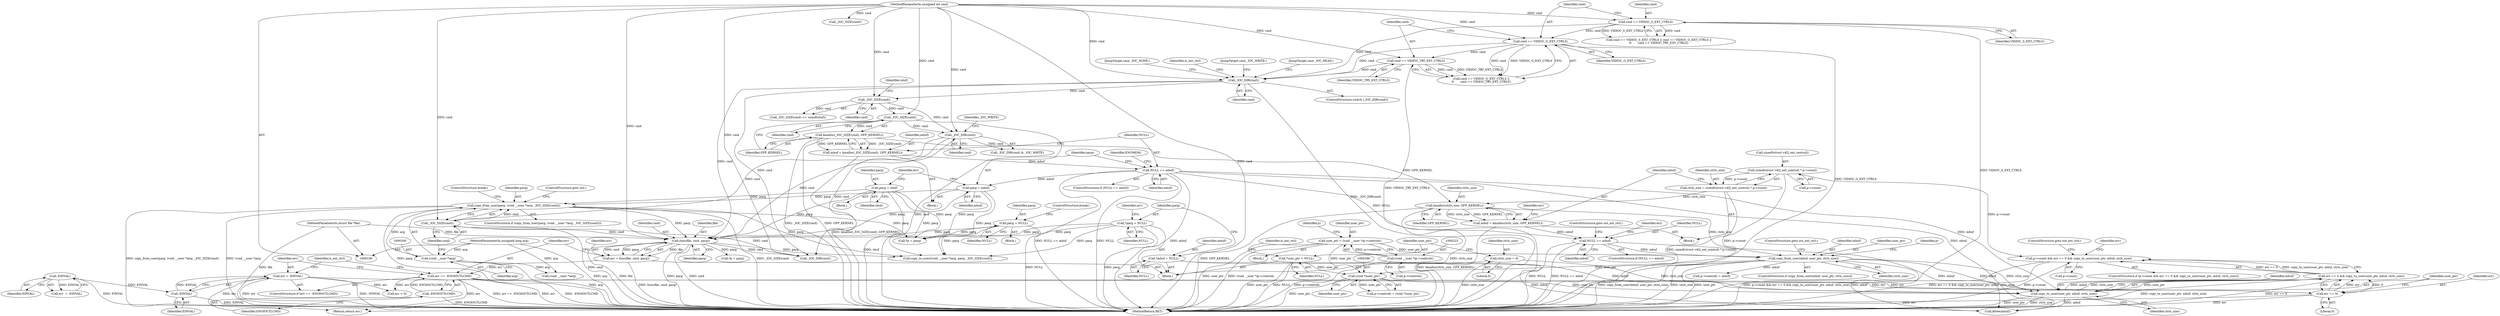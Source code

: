 digraph "1_linux_fc0a80798576f80ca10b3f6c9c7097f12fd1d64e_0@API" {
"1000299" [label="(Call,p->count && err == 0 && copy_to_user(user_ptr, mbuf, ctrls_size))"];
"1000234" [label="(Call,sizeof(struct v4l2_ext_control) * p->count)"];
"1000303" [label="(Call,err == 0 && copy_to_user(user_ptr, mbuf, ctrls_size))"];
"1000304" [label="(Call,err == 0)"];
"1000280" [label="(Call,err = -EINVAL)"];
"1000282" [label="(Call,-EINVAL)"];
"1000124" [label="(Call,-EINVAL)"];
"1000276" [label="(Call,err == -ENOIOCTLCMD)"];
"1000269" [label="(Call,err = func(file, cmd, parg))"];
"1000271" [label="(Call,func(file, cmd, parg))"];
"1000107" [label="(MethodParameterIn,struct file *file)"];
"1000193" [label="(Call,_IOC_DIR(cmd))"];
"1000161" [label="(Call,_IOC_SIZE(cmd))"];
"1000149" [label="(Call,_IOC_DIR(cmd))"];
"1000138" [label="(Call,cmd == VIDIOC_S_EXT_CTRLS)"];
"1000108" [label="(MethodParameterIn,unsigned int cmd)"];
"1000142" [label="(Call,cmd == VIDIOC_G_EXT_CTRLS)"];
"1000145" [label="(Call,cmd == VIDIOC_TRY_EXT_CTRLS)"];
"1000174" [label="(Call,_IOC_SIZE(cmd))"];
"1000202" [label="(Call,_IOC_SIZE(cmd))"];
"1000184" [label="(Call,parg = mbuf)"];
"1000178" [label="(Call,NULL == mbuf)"];
"1000171" [label="(Call,mbuf = kmalloc(_IOC_SIZE(cmd), GFP_KERNEL))"];
"1000173" [label="(Call,kmalloc(_IOC_SIZE(cmd), GFP_KERNEL))"];
"1000166" [label="(Call,parg = sbuf)"];
"1000118" [label="(Call,*parg = NULL)"];
"1000197" [label="(Call,copy_from_user(parg, (void __user *)arg, _IOC_SIZE(cmd)))"];
"1000199" [label="(Call,(void __user *)arg)"];
"1000109" [label="(MethodParameterIn,unsigned long arg)"];
"1000153" [label="(Call,parg = NULL)"];
"1000278" [label="(Call,-ENOIOCTLCMD)"];
"1000307" [label="(Call,copy_to_user(user_ptr, mbuf, ctrls_size))"];
"1000295" [label="(Call,(void *)user_ptr)"];
"1000220" [label="(Call,user_ptr = (void __user *)p->controls)"];
"1000222" [label="(Call,(void __user *)p->controls)"];
"1000132" [label="(Call,*user_ptr = NULL)"];
"1000259" [label="(Call,copy_from_user(mbuf, user_ptr, ctrls_size))"];
"1000250" [label="(Call,NULL == mbuf)"];
"1000240" [label="(Call,mbuf = kmalloc(ctrls_size, GFP_KERNEL))"];
"1000242" [label="(Call,kmalloc(ctrls_size, GFP_KERNEL))"];
"1000232" [label="(Call,ctrls_size = sizeof(struct v4l2_ext_control) * p->count)"];
"1000114" [label="(Call,*mbuf = NULL)"];
"1000128" [label="(Call,ctrls_size = 0)"];
"1000108" [label="(MethodParameterIn,unsigned int cmd)"];
"1000249" [label="(ControlStructure,if (NULL == mbuf))"];
"1000109" [label="(MethodParameterIn,unsigned long arg)"];
"1000274" [label="(Identifier,parg)"];
"1000308" [label="(Identifier,user_ptr)"];
"1000199" [label="(Call,(void __user *)arg)"];
"1000235" [label="(Call,sizeof(struct v4l2_ext_control))"];
"1000243" [label="(Identifier,ctrls_size)"];
"1000114" [label="(Call,*mbuf = NULL)"];
"1000197" [label="(Call,copy_from_user(parg, (void __user *)arg, _IOC_SIZE(cmd)))"];
"1000288" [label="(Call,*p = parg)"];
"1000298" [label="(ControlStructure,if (p->count && err == 0 && copy_to_user(user_ptr, mbuf, ctrls_size)))"];
"1000120" [label="(Identifier,NULL)"];
"1000295" [label="(Call,(void *)user_ptr)"];
"1000180" [label="(Identifier,mbuf)"];
"1000207" [label="(Identifier,is_ext_ctrl)"];
"1000304" [label="(Call,err == 0)"];
"1000137" [label="(Call,cmd == VIDIOC_S_EXT_CTRLS || cmd == VIDIOC_G_EXT_CTRLS ||\n\t\t       cmd == VIDIOC_TRY_EXT_CTRLS)"];
"1000176" [label="(Identifier,GFP_KERNEL)"];
"1000345" [label="(MethodReturn,RET)"];
"1000128" [label="(Call,ctrls_size = 0)"];
"1000175" [label="(Identifier,cmd)"];
"1000161" [label="(Call,_IOC_SIZE(cmd))"];
"1000158" [label="(JumpTarget,case _IOC_WRITE:)"];
"1000271" [label="(Call,func(file, cmd, parg))"];
"1000134" [label="(Identifier,NULL)"];
"1000139" [label="(Identifier,cmd)"];
"1000122" [label="(Call,err  = -EINVAL)"];
"1000154" [label="(Identifier,parg)"];
"1000162" [label="(Identifier,cmd)"];
"1000309" [label="(Identifier,mbuf)"];
"1000153" [label="(Call,parg = NULL)"];
"1000188" [label="(Identifier,err)"];
"1000285" [label="(Identifier,is_ext_ctrl)"];
"1000116" [label="(Identifier,NULL)"];
"1000307" [label="(Call,copy_to_user(user_ptr, mbuf, ctrls_size))"];
"1000277" [label="(Identifier,err)"];
"1000125" [label="(Identifier,EINVAL)"];
"1000204" [label="(ControlStructure,goto out;)"];
"1000179" [label="(Identifier,NULL)"];
"1000232" [label="(Call,ctrls_size = sizeof(struct v4l2_ext_control) * p->count)"];
"1000136" [label="(Identifier,is_ext_ctrl)"];
"1000297" [label="(Identifier,user_ptr)"];
"1000144" [label="(Identifier,VIDIOC_G_EXT_CTRLS)"];
"1000266" [label="(Identifier,p)"];
"1000275" [label="(ControlStructure,if (err == -ENOIOCTLCMD))"];
"1000205" [label="(ControlStructure,break;)"];
"1000174" [label="(Call,_IOC_SIZE(cmd))"];
"1000253" [label="(ControlStructure,goto out_ext_ctrl;)"];
"1000118" [label="(Call,*parg = NULL)"];
"1000178" [label="(Call,NULL == mbuf)"];
"1000255" [label="(Identifier,err)"];
"1000323" [label="(Call,_IOC_DIR(cmd))"];
"1000173" [label="(Call,kmalloc(_IOC_SIZE(cmd), GFP_KERNEL))"];
"1000147" [label="(Identifier,VIDIOC_TRY_EXT_CTRLS)"];
"1000150" [label="(Identifier,cmd)"];
"1000165" [label="(Block,)"];
"1000246" [label="(Identifier,err)"];
"1000224" [label="(Call,p->controls)"];
"1000172" [label="(Identifier,mbuf)"];
"1000259" [label="(Call,copy_from_user(mbuf, user_ptr, ctrls_size))"];
"1000222" [label="(Call,(void __user *)p->controls)"];
"1000231" [label="(Block,)"];
"1000280" [label="(Call,err = -EINVAL)"];
"1000201" [label="(Identifier,arg)"];
"1000234" [label="(Call,sizeof(struct v4l2_ext_control) * p->count)"];
"1000329" [label="(Call,(void __user *)arg)"];
"1000164" [label="(Identifier,sbuf)"];
"1000160" [label="(Call,_IOC_SIZE(cmd) <= sizeof(sbuf))"];
"1000143" [label="(Identifier,cmd)"];
"1000132" [label="(Call,*user_ptr = NULL)"];
"1000140" [label="(Identifier,VIDIOC_S_EXT_CTRLS)"];
"1000130" [label="(Literal,0)"];
"1000184" [label="(Call,parg = mbuf)"];
"1000312" [label="(Identifier,err)"];
"1000142" [label="(Call,cmd == VIDIOC_G_EXT_CTRLS)"];
"1000279" [label="(Identifier,ENOIOCTLCMD)"];
"1000244" [label="(Identifier,GFP_KERNEL)"];
"1000315" [label="(ControlStructure,goto out_ext_ctrl;)"];
"1000299" [label="(Call,p->count && err == 0 && copy_to_user(user_ptr, mbuf, ctrls_size))"];
"1000237" [label="(Call,p->count)"];
"1000151" [label="(Block,)"];
"1000221" [label="(Identifier,user_ptr)"];
"1000264" [label="(Call,p->controls = mbuf)"];
"1000115" [label="(Identifier,mbuf)"];
"1000166" [label="(Call,parg = sbuf)"];
"1000270" [label="(Identifier,err)"];
"1000240" [label="(Call,mbuf = kmalloc(ctrls_size, GFP_KERNEL))"];
"1000133" [label="(Identifier,user_ptr)"];
"1000141" [label="(Call,cmd == VIDIOC_G_EXT_CTRLS ||\n\t\t       cmd == VIDIOC_TRY_EXT_CTRLS)"];
"1000193" [label="(Call,_IOC_DIR(cmd))"];
"1000276" [label="(Call,err == -ENOIOCTLCMD)"];
"1000328" [label="(Call,copy_to_user((void __user *)arg, parg, _IOC_SIZE(cmd)))"];
"1000300" [label="(Call,p->count)"];
"1000129" [label="(Identifier,ctrls_size)"];
"1000186" [label="(Identifier,mbuf)"];
"1000208" [label="(Block,)"];
"1000156" [label="(ControlStructure,break;)"];
"1000272" [label="(Identifier,file)"];
"1000263" [label="(ControlStructure,goto out_ext_ctrl;)"];
"1000241" [label="(Identifier,mbuf)"];
"1000198" [label="(Identifier,parg)"];
"1000192" [label="(Call,_IOC_DIR(cmd) & _IOC_WRITE)"];
"1000183" [label="(Identifier,ENOMEM)"];
"1000195" [label="(Identifier,_IOC_WRITE)"];
"1000210" [label="(Call,*p = parg)"];
"1000310" [label="(Identifier,ctrls_size)"];
"1000317" [label="(Call,err < 0)"];
"1000107" [label="(MethodParameterIn,struct file *file)"];
"1000185" [label="(Identifier,parg)"];
"1000203" [label="(Identifier,cmd)"];
"1000177" [label="(ControlStructure,if (NULL == mbuf))"];
"1000252" [label="(Identifier,mbuf)"];
"1000233" [label="(Identifier,ctrls_size)"];
"1000155" [label="(Identifier,NULL)"];
"1000202" [label="(Call,_IOC_SIZE(cmd))"];
"1000171" [label="(Call,mbuf = kmalloc(_IOC_SIZE(cmd), GFP_KERNEL))"];
"1000146" [label="(Identifier,cmd)"];
"1000305" [label="(Identifier,err)"];
"1000343" [label="(Return,return err;)"];
"1000111" [label="(Block,)"];
"1000283" [label="(Identifier,EINVAL)"];
"1000138" [label="(Call,cmd == VIDIOC_S_EXT_CTRLS)"];
"1000220" [label="(Call,user_ptr = (void __user *)p->controls)"];
"1000145" [label="(Call,cmd == VIDIOC_TRY_EXT_CTRLS)"];
"1000170" [label="(Block,)"];
"1000291" [label="(Call,p->controls = (void *)user_ptr)"];
"1000303" [label="(Call,err == 0 && copy_to_user(user_ptr, mbuf, ctrls_size))"];
"1000278" [label="(Call,-ENOIOCTLCMD)"];
"1000157" [label="(JumpTarget,case _IOC_READ:)"];
"1000242" [label="(Call,kmalloc(ctrls_size, GFP_KERNEL))"];
"1000167" [label="(Identifier,parg)"];
"1000333" [label="(Call,_IOC_SIZE(cmd))"];
"1000251" [label="(Identifier,NULL)"];
"1000194" [label="(Identifier,cmd)"];
"1000196" [label="(ControlStructure,if (copy_from_user(parg, (void __user *)arg, _IOC_SIZE(cmd))))"];
"1000119" [label="(Identifier,parg)"];
"1000124" [label="(Call,-EINVAL)"];
"1000258" [label="(ControlStructure,if (copy_from_user(mbuf, user_ptr, ctrls_size)))"];
"1000123" [label="(Identifier,err)"];
"1000260" [label="(Identifier,mbuf)"];
"1000168" [label="(Identifier,sbuf)"];
"1000262" [label="(Identifier,ctrls_size)"];
"1000152" [label="(JumpTarget,case _IOC_NONE:)"];
"1000281" [label="(Identifier,err)"];
"1000306" [label="(Literal,0)"];
"1000269" [label="(Call,err = func(file, cmd, parg))"];
"1000282" [label="(Call,-EINVAL)"];
"1000149" [label="(Call,_IOC_DIR(cmd))"];
"1000273" [label="(Identifier,cmd)"];
"1000261" [label="(Identifier,user_ptr)"];
"1000341" [label="(Call,kfree(mbuf))"];
"1000250" [label="(Call,NULL == mbuf)"];
"1000148" [label="(ControlStructure,switch (_IOC_DIR(cmd)))"];
"1000229" [label="(Identifier,p)"];
"1000299" -> "1000298"  [label="AST: "];
"1000299" -> "1000300"  [label="CFG: "];
"1000299" -> "1000303"  [label="CFG: "];
"1000300" -> "1000299"  [label="AST: "];
"1000303" -> "1000299"  [label="AST: "];
"1000312" -> "1000299"  [label="CFG: "];
"1000315" -> "1000299"  [label="CFG: "];
"1000299" -> "1000345"  [label="DDG: p->count && err == 0 && copy_to_user(user_ptr, mbuf, ctrls_size)"];
"1000299" -> "1000345"  [label="DDG: err == 0 && copy_to_user(user_ptr, mbuf, ctrls_size)"];
"1000299" -> "1000345"  [label="DDG: p->count"];
"1000234" -> "1000299"  [label="DDG: p->count"];
"1000303" -> "1000299"  [label="DDG: err == 0"];
"1000303" -> "1000299"  [label="DDG: copy_to_user(user_ptr, mbuf, ctrls_size)"];
"1000234" -> "1000232"  [label="AST: "];
"1000234" -> "1000237"  [label="CFG: "];
"1000235" -> "1000234"  [label="AST: "];
"1000237" -> "1000234"  [label="AST: "];
"1000232" -> "1000234"  [label="CFG: "];
"1000234" -> "1000345"  [label="DDG: p->count"];
"1000234" -> "1000232"  [label="DDG: p->count"];
"1000303" -> "1000304"  [label="CFG: "];
"1000303" -> "1000307"  [label="CFG: "];
"1000304" -> "1000303"  [label="AST: "];
"1000307" -> "1000303"  [label="AST: "];
"1000303" -> "1000345"  [label="DDG: err == 0"];
"1000303" -> "1000345"  [label="DDG: copy_to_user(user_ptr, mbuf, ctrls_size)"];
"1000304" -> "1000303"  [label="DDG: err"];
"1000304" -> "1000303"  [label="DDG: 0"];
"1000307" -> "1000303"  [label="DDG: user_ptr"];
"1000307" -> "1000303"  [label="DDG: mbuf"];
"1000307" -> "1000303"  [label="DDG: ctrls_size"];
"1000304" -> "1000306"  [label="CFG: "];
"1000305" -> "1000304"  [label="AST: "];
"1000306" -> "1000304"  [label="AST: "];
"1000308" -> "1000304"  [label="CFG: "];
"1000304" -> "1000345"  [label="DDG: err"];
"1000280" -> "1000304"  [label="DDG: err"];
"1000276" -> "1000304"  [label="DDG: err"];
"1000304" -> "1000343"  [label="DDG: err"];
"1000280" -> "1000275"  [label="AST: "];
"1000280" -> "1000282"  [label="CFG: "];
"1000281" -> "1000280"  [label="AST: "];
"1000282" -> "1000280"  [label="AST: "];
"1000285" -> "1000280"  [label="CFG: "];
"1000280" -> "1000345"  [label="DDG: -EINVAL"];
"1000280" -> "1000345"  [label="DDG: err"];
"1000282" -> "1000280"  [label="DDG: EINVAL"];
"1000280" -> "1000317"  [label="DDG: err"];
"1000280" -> "1000343"  [label="DDG: err"];
"1000282" -> "1000283"  [label="CFG: "];
"1000283" -> "1000282"  [label="AST: "];
"1000282" -> "1000345"  [label="DDG: EINVAL"];
"1000124" -> "1000282"  [label="DDG: EINVAL"];
"1000124" -> "1000122"  [label="AST: "];
"1000124" -> "1000125"  [label="CFG: "];
"1000125" -> "1000124"  [label="AST: "];
"1000122" -> "1000124"  [label="CFG: "];
"1000124" -> "1000345"  [label="DDG: EINVAL"];
"1000124" -> "1000122"  [label="DDG: EINVAL"];
"1000276" -> "1000275"  [label="AST: "];
"1000276" -> "1000278"  [label="CFG: "];
"1000277" -> "1000276"  [label="AST: "];
"1000278" -> "1000276"  [label="AST: "];
"1000281" -> "1000276"  [label="CFG: "];
"1000285" -> "1000276"  [label="CFG: "];
"1000276" -> "1000345"  [label="DDG: -ENOIOCTLCMD"];
"1000276" -> "1000345"  [label="DDG: err == -ENOIOCTLCMD"];
"1000276" -> "1000345"  [label="DDG: err"];
"1000269" -> "1000276"  [label="DDG: err"];
"1000278" -> "1000276"  [label="DDG: ENOIOCTLCMD"];
"1000276" -> "1000317"  [label="DDG: err"];
"1000276" -> "1000343"  [label="DDG: err"];
"1000269" -> "1000111"  [label="AST: "];
"1000269" -> "1000271"  [label="CFG: "];
"1000270" -> "1000269"  [label="AST: "];
"1000271" -> "1000269"  [label="AST: "];
"1000277" -> "1000269"  [label="CFG: "];
"1000269" -> "1000345"  [label="DDG: func(file, cmd, parg)"];
"1000271" -> "1000269"  [label="DDG: file"];
"1000271" -> "1000269"  [label="DDG: cmd"];
"1000271" -> "1000269"  [label="DDG: parg"];
"1000271" -> "1000274"  [label="CFG: "];
"1000272" -> "1000271"  [label="AST: "];
"1000273" -> "1000271"  [label="AST: "];
"1000274" -> "1000271"  [label="AST: "];
"1000271" -> "1000345"  [label="DDG: parg"];
"1000271" -> "1000345"  [label="DDG: cmd"];
"1000271" -> "1000345"  [label="DDG: file"];
"1000107" -> "1000271"  [label="DDG: file"];
"1000193" -> "1000271"  [label="DDG: cmd"];
"1000202" -> "1000271"  [label="DDG: cmd"];
"1000149" -> "1000271"  [label="DDG: cmd"];
"1000108" -> "1000271"  [label="DDG: cmd"];
"1000184" -> "1000271"  [label="DDG: parg"];
"1000166" -> "1000271"  [label="DDG: parg"];
"1000118" -> "1000271"  [label="DDG: parg"];
"1000197" -> "1000271"  [label="DDG: parg"];
"1000153" -> "1000271"  [label="DDG: parg"];
"1000271" -> "1000288"  [label="DDG: parg"];
"1000271" -> "1000323"  [label="DDG: cmd"];
"1000271" -> "1000328"  [label="DDG: parg"];
"1000107" -> "1000106"  [label="AST: "];
"1000107" -> "1000345"  [label="DDG: file"];
"1000193" -> "1000192"  [label="AST: "];
"1000193" -> "1000194"  [label="CFG: "];
"1000194" -> "1000193"  [label="AST: "];
"1000195" -> "1000193"  [label="CFG: "];
"1000193" -> "1000192"  [label="DDG: cmd"];
"1000161" -> "1000193"  [label="DDG: cmd"];
"1000174" -> "1000193"  [label="DDG: cmd"];
"1000108" -> "1000193"  [label="DDG: cmd"];
"1000193" -> "1000202"  [label="DDG: cmd"];
"1000193" -> "1000323"  [label="DDG: cmd"];
"1000161" -> "1000160"  [label="AST: "];
"1000161" -> "1000162"  [label="CFG: "];
"1000162" -> "1000161"  [label="AST: "];
"1000164" -> "1000161"  [label="CFG: "];
"1000161" -> "1000160"  [label="DDG: cmd"];
"1000149" -> "1000161"  [label="DDG: cmd"];
"1000108" -> "1000161"  [label="DDG: cmd"];
"1000161" -> "1000174"  [label="DDG: cmd"];
"1000149" -> "1000148"  [label="AST: "];
"1000149" -> "1000150"  [label="CFG: "];
"1000150" -> "1000149"  [label="AST: "];
"1000152" -> "1000149"  [label="CFG: "];
"1000157" -> "1000149"  [label="CFG: "];
"1000158" -> "1000149"  [label="CFG: "];
"1000207" -> "1000149"  [label="CFG: "];
"1000149" -> "1000345"  [label="DDG: _IOC_DIR(cmd)"];
"1000138" -> "1000149"  [label="DDG: cmd"];
"1000142" -> "1000149"  [label="DDG: cmd"];
"1000145" -> "1000149"  [label="DDG: cmd"];
"1000108" -> "1000149"  [label="DDG: cmd"];
"1000149" -> "1000323"  [label="DDG: cmd"];
"1000138" -> "1000137"  [label="AST: "];
"1000138" -> "1000140"  [label="CFG: "];
"1000139" -> "1000138"  [label="AST: "];
"1000140" -> "1000138"  [label="AST: "];
"1000143" -> "1000138"  [label="CFG: "];
"1000137" -> "1000138"  [label="CFG: "];
"1000138" -> "1000345"  [label="DDG: VIDIOC_S_EXT_CTRLS"];
"1000138" -> "1000137"  [label="DDG: cmd"];
"1000138" -> "1000137"  [label="DDG: VIDIOC_S_EXT_CTRLS"];
"1000108" -> "1000138"  [label="DDG: cmd"];
"1000138" -> "1000142"  [label="DDG: cmd"];
"1000108" -> "1000106"  [label="AST: "];
"1000108" -> "1000345"  [label="DDG: cmd"];
"1000108" -> "1000142"  [label="DDG: cmd"];
"1000108" -> "1000145"  [label="DDG: cmd"];
"1000108" -> "1000174"  [label="DDG: cmd"];
"1000108" -> "1000202"  [label="DDG: cmd"];
"1000108" -> "1000323"  [label="DDG: cmd"];
"1000108" -> "1000333"  [label="DDG: cmd"];
"1000142" -> "1000141"  [label="AST: "];
"1000142" -> "1000144"  [label="CFG: "];
"1000143" -> "1000142"  [label="AST: "];
"1000144" -> "1000142"  [label="AST: "];
"1000146" -> "1000142"  [label="CFG: "];
"1000141" -> "1000142"  [label="CFG: "];
"1000142" -> "1000345"  [label="DDG: VIDIOC_G_EXT_CTRLS"];
"1000142" -> "1000141"  [label="DDG: cmd"];
"1000142" -> "1000141"  [label="DDG: VIDIOC_G_EXT_CTRLS"];
"1000142" -> "1000145"  [label="DDG: cmd"];
"1000145" -> "1000141"  [label="AST: "];
"1000145" -> "1000147"  [label="CFG: "];
"1000146" -> "1000145"  [label="AST: "];
"1000147" -> "1000145"  [label="AST: "];
"1000141" -> "1000145"  [label="CFG: "];
"1000145" -> "1000345"  [label="DDG: VIDIOC_TRY_EXT_CTRLS"];
"1000145" -> "1000141"  [label="DDG: cmd"];
"1000145" -> "1000141"  [label="DDG: VIDIOC_TRY_EXT_CTRLS"];
"1000174" -> "1000173"  [label="AST: "];
"1000174" -> "1000175"  [label="CFG: "];
"1000175" -> "1000174"  [label="AST: "];
"1000176" -> "1000174"  [label="CFG: "];
"1000174" -> "1000345"  [label="DDG: cmd"];
"1000174" -> "1000173"  [label="DDG: cmd"];
"1000202" -> "1000197"  [label="AST: "];
"1000202" -> "1000203"  [label="CFG: "];
"1000203" -> "1000202"  [label="AST: "];
"1000197" -> "1000202"  [label="CFG: "];
"1000202" -> "1000345"  [label="DDG: cmd"];
"1000202" -> "1000197"  [label="DDG: cmd"];
"1000202" -> "1000323"  [label="DDG: cmd"];
"1000184" -> "1000170"  [label="AST: "];
"1000184" -> "1000186"  [label="CFG: "];
"1000185" -> "1000184"  [label="AST: "];
"1000186" -> "1000184"  [label="AST: "];
"1000188" -> "1000184"  [label="CFG: "];
"1000178" -> "1000184"  [label="DDG: mbuf"];
"1000184" -> "1000197"  [label="DDG: parg"];
"1000184" -> "1000210"  [label="DDG: parg"];
"1000184" -> "1000328"  [label="DDG: parg"];
"1000178" -> "1000177"  [label="AST: "];
"1000178" -> "1000180"  [label="CFG: "];
"1000179" -> "1000178"  [label="AST: "];
"1000180" -> "1000178"  [label="AST: "];
"1000183" -> "1000178"  [label="CFG: "];
"1000185" -> "1000178"  [label="CFG: "];
"1000178" -> "1000345"  [label="DDG: NULL == mbuf"];
"1000178" -> "1000345"  [label="DDG: NULL"];
"1000178" -> "1000345"  [label="DDG: mbuf"];
"1000171" -> "1000178"  [label="DDG: mbuf"];
"1000178" -> "1000250"  [label="DDG: NULL"];
"1000178" -> "1000307"  [label="DDG: mbuf"];
"1000178" -> "1000341"  [label="DDG: mbuf"];
"1000171" -> "1000170"  [label="AST: "];
"1000171" -> "1000173"  [label="CFG: "];
"1000172" -> "1000171"  [label="AST: "];
"1000173" -> "1000171"  [label="AST: "];
"1000179" -> "1000171"  [label="CFG: "];
"1000171" -> "1000345"  [label="DDG: kmalloc(_IOC_SIZE(cmd), GFP_KERNEL)"];
"1000173" -> "1000171"  [label="DDG: _IOC_SIZE(cmd)"];
"1000173" -> "1000171"  [label="DDG: GFP_KERNEL"];
"1000173" -> "1000176"  [label="CFG: "];
"1000176" -> "1000173"  [label="AST: "];
"1000173" -> "1000345"  [label="DDG: GFP_KERNEL"];
"1000173" -> "1000345"  [label="DDG: _IOC_SIZE(cmd)"];
"1000173" -> "1000242"  [label="DDG: GFP_KERNEL"];
"1000166" -> "1000165"  [label="AST: "];
"1000166" -> "1000168"  [label="CFG: "];
"1000167" -> "1000166"  [label="AST: "];
"1000168" -> "1000166"  [label="AST: "];
"1000188" -> "1000166"  [label="CFG: "];
"1000166" -> "1000345"  [label="DDG: sbuf"];
"1000166" -> "1000197"  [label="DDG: parg"];
"1000166" -> "1000210"  [label="DDG: parg"];
"1000166" -> "1000328"  [label="DDG: parg"];
"1000118" -> "1000111"  [label="AST: "];
"1000118" -> "1000120"  [label="CFG: "];
"1000119" -> "1000118"  [label="AST: "];
"1000120" -> "1000118"  [label="AST: "];
"1000123" -> "1000118"  [label="CFG: "];
"1000118" -> "1000345"  [label="DDG: parg"];
"1000118" -> "1000210"  [label="DDG: parg"];
"1000118" -> "1000328"  [label="DDG: parg"];
"1000197" -> "1000196"  [label="AST: "];
"1000198" -> "1000197"  [label="AST: "];
"1000199" -> "1000197"  [label="AST: "];
"1000204" -> "1000197"  [label="CFG: "];
"1000205" -> "1000197"  [label="CFG: "];
"1000197" -> "1000345"  [label="DDG: copy_from_user(parg, (void __user *)arg, _IOC_SIZE(cmd))"];
"1000197" -> "1000345"  [label="DDG: (void __user *)arg"];
"1000197" -> "1000345"  [label="DDG: _IOC_SIZE(cmd)"];
"1000197" -> "1000345"  [label="DDG: parg"];
"1000199" -> "1000197"  [label="DDG: arg"];
"1000197" -> "1000210"  [label="DDG: parg"];
"1000197" -> "1000328"  [label="DDG: parg"];
"1000199" -> "1000201"  [label="CFG: "];
"1000200" -> "1000199"  [label="AST: "];
"1000201" -> "1000199"  [label="AST: "];
"1000203" -> "1000199"  [label="CFG: "];
"1000199" -> "1000345"  [label="DDG: arg"];
"1000109" -> "1000199"  [label="DDG: arg"];
"1000199" -> "1000329"  [label="DDG: arg"];
"1000109" -> "1000106"  [label="AST: "];
"1000109" -> "1000345"  [label="DDG: arg"];
"1000109" -> "1000329"  [label="DDG: arg"];
"1000153" -> "1000151"  [label="AST: "];
"1000153" -> "1000155"  [label="CFG: "];
"1000154" -> "1000153"  [label="AST: "];
"1000155" -> "1000153"  [label="AST: "];
"1000156" -> "1000153"  [label="CFG: "];
"1000153" -> "1000345"  [label="DDG: NULL"];
"1000153" -> "1000210"  [label="DDG: parg"];
"1000153" -> "1000328"  [label="DDG: parg"];
"1000278" -> "1000279"  [label="CFG: "];
"1000279" -> "1000278"  [label="AST: "];
"1000278" -> "1000345"  [label="DDG: ENOIOCTLCMD"];
"1000307" -> "1000310"  [label="CFG: "];
"1000308" -> "1000307"  [label="AST: "];
"1000309" -> "1000307"  [label="AST: "];
"1000310" -> "1000307"  [label="AST: "];
"1000307" -> "1000345"  [label="DDG: ctrls_size"];
"1000307" -> "1000345"  [label="DDG: user_ptr"];
"1000295" -> "1000307"  [label="DDG: user_ptr"];
"1000114" -> "1000307"  [label="DDG: mbuf"];
"1000259" -> "1000307"  [label="DDG: mbuf"];
"1000259" -> "1000307"  [label="DDG: ctrls_size"];
"1000128" -> "1000307"  [label="DDG: ctrls_size"];
"1000307" -> "1000341"  [label="DDG: mbuf"];
"1000295" -> "1000291"  [label="AST: "];
"1000295" -> "1000297"  [label="CFG: "];
"1000296" -> "1000295"  [label="AST: "];
"1000297" -> "1000295"  [label="AST: "];
"1000291" -> "1000295"  [label="CFG: "];
"1000295" -> "1000345"  [label="DDG: user_ptr"];
"1000295" -> "1000291"  [label="DDG: user_ptr"];
"1000220" -> "1000295"  [label="DDG: user_ptr"];
"1000132" -> "1000295"  [label="DDG: user_ptr"];
"1000259" -> "1000295"  [label="DDG: user_ptr"];
"1000220" -> "1000208"  [label="AST: "];
"1000220" -> "1000222"  [label="CFG: "];
"1000221" -> "1000220"  [label="AST: "];
"1000222" -> "1000220"  [label="AST: "];
"1000229" -> "1000220"  [label="CFG: "];
"1000220" -> "1000345"  [label="DDG: user_ptr"];
"1000220" -> "1000345"  [label="DDG: (void __user *)p->controls"];
"1000222" -> "1000220"  [label="DDG: p->controls"];
"1000220" -> "1000259"  [label="DDG: user_ptr"];
"1000222" -> "1000224"  [label="CFG: "];
"1000223" -> "1000222"  [label="AST: "];
"1000224" -> "1000222"  [label="AST: "];
"1000222" -> "1000345"  [label="DDG: p->controls"];
"1000132" -> "1000111"  [label="AST: "];
"1000132" -> "1000134"  [label="CFG: "];
"1000133" -> "1000132"  [label="AST: "];
"1000134" -> "1000132"  [label="AST: "];
"1000136" -> "1000132"  [label="CFG: "];
"1000132" -> "1000345"  [label="DDG: NULL"];
"1000132" -> "1000345"  [label="DDG: user_ptr"];
"1000259" -> "1000258"  [label="AST: "];
"1000259" -> "1000262"  [label="CFG: "];
"1000260" -> "1000259"  [label="AST: "];
"1000261" -> "1000259"  [label="AST: "];
"1000262" -> "1000259"  [label="AST: "];
"1000263" -> "1000259"  [label="CFG: "];
"1000266" -> "1000259"  [label="CFG: "];
"1000259" -> "1000345"  [label="DDG: copy_from_user(mbuf, user_ptr, ctrls_size)"];
"1000259" -> "1000345"  [label="DDG: ctrls_size"];
"1000259" -> "1000345"  [label="DDG: user_ptr"];
"1000250" -> "1000259"  [label="DDG: mbuf"];
"1000242" -> "1000259"  [label="DDG: ctrls_size"];
"1000259" -> "1000264"  [label="DDG: mbuf"];
"1000259" -> "1000341"  [label="DDG: mbuf"];
"1000250" -> "1000249"  [label="AST: "];
"1000250" -> "1000252"  [label="CFG: "];
"1000251" -> "1000250"  [label="AST: "];
"1000252" -> "1000250"  [label="AST: "];
"1000253" -> "1000250"  [label="CFG: "];
"1000255" -> "1000250"  [label="CFG: "];
"1000250" -> "1000345"  [label="DDG: NULL"];
"1000250" -> "1000345"  [label="DDG: NULL == mbuf"];
"1000240" -> "1000250"  [label="DDG: mbuf"];
"1000250" -> "1000341"  [label="DDG: mbuf"];
"1000240" -> "1000231"  [label="AST: "];
"1000240" -> "1000242"  [label="CFG: "];
"1000241" -> "1000240"  [label="AST: "];
"1000242" -> "1000240"  [label="AST: "];
"1000246" -> "1000240"  [label="CFG: "];
"1000240" -> "1000345"  [label="DDG: kmalloc(ctrls_size, GFP_KERNEL)"];
"1000242" -> "1000240"  [label="DDG: ctrls_size"];
"1000242" -> "1000240"  [label="DDG: GFP_KERNEL"];
"1000242" -> "1000244"  [label="CFG: "];
"1000243" -> "1000242"  [label="AST: "];
"1000244" -> "1000242"  [label="AST: "];
"1000242" -> "1000345"  [label="DDG: GFP_KERNEL"];
"1000242" -> "1000345"  [label="DDG: ctrls_size"];
"1000232" -> "1000242"  [label="DDG: ctrls_size"];
"1000232" -> "1000231"  [label="AST: "];
"1000233" -> "1000232"  [label="AST: "];
"1000241" -> "1000232"  [label="CFG: "];
"1000232" -> "1000345"  [label="DDG: sizeof(struct v4l2_ext_control) * p->count"];
"1000114" -> "1000111"  [label="AST: "];
"1000114" -> "1000116"  [label="CFG: "];
"1000115" -> "1000114"  [label="AST: "];
"1000116" -> "1000114"  [label="AST: "];
"1000119" -> "1000114"  [label="CFG: "];
"1000114" -> "1000341"  [label="DDG: mbuf"];
"1000128" -> "1000111"  [label="AST: "];
"1000128" -> "1000130"  [label="CFG: "];
"1000129" -> "1000128"  [label="AST: "];
"1000130" -> "1000128"  [label="AST: "];
"1000133" -> "1000128"  [label="CFG: "];
"1000128" -> "1000345"  [label="DDG: ctrls_size"];
}
